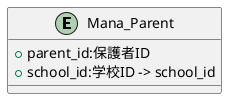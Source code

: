 @startuml

entity "Mana_Parent" {
    + parent_id:保護者ID
    + school_id:学校ID -> school_id
}

@enduml
